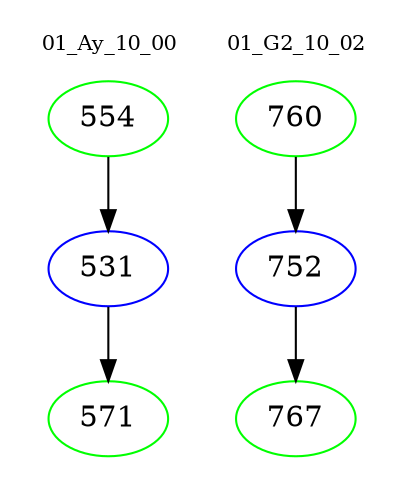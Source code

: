 digraph{
subgraph cluster_0 {
color = white
label = "01_Ay_10_00";
fontsize=10;
T0_554 [label="554", color="green"]
T0_554 -> T0_531 [color="black"]
T0_531 [label="531", color="blue"]
T0_531 -> T0_571 [color="black"]
T0_571 [label="571", color="green"]
}
subgraph cluster_1 {
color = white
label = "01_G2_10_02";
fontsize=10;
T1_760 [label="760", color="green"]
T1_760 -> T1_752 [color="black"]
T1_752 [label="752", color="blue"]
T1_752 -> T1_767 [color="black"]
T1_767 [label="767", color="green"]
}
}

